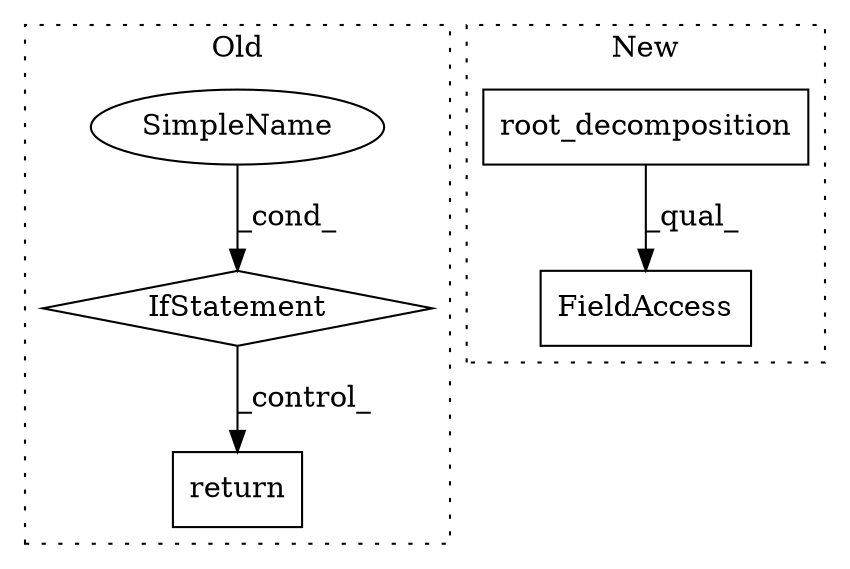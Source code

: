 digraph G {
subgraph cluster0 {
1 [label="return" a="41" s="4917" l="7" shape="box"];
4 [label="IfStatement" a="25" s="4847,4907" l="4,2" shape="diamond"];
5 [label="SimpleName" a="42" s="" l="" shape="ellipse"];
label = "Old";
style="dotted";
}
subgraph cluster1 {
2 [label="root_decomposition" a="32" s="4958" l="20" shape="box"];
3 [label="FieldAccess" a="22" s="4936" l="47" shape="box"];
label = "New";
style="dotted";
}
2 -> 3 [label="_qual_"];
4 -> 1 [label="_control_"];
5 -> 4 [label="_cond_"];
}